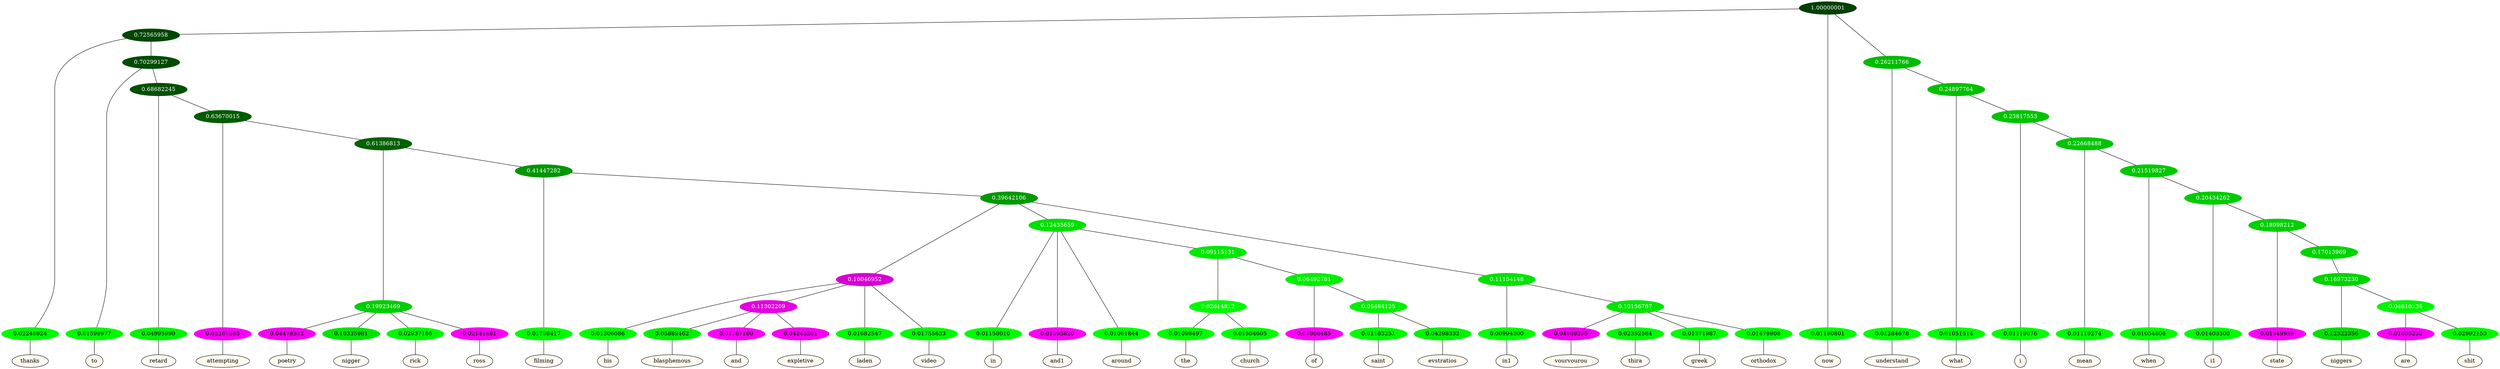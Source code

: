 graph {
	node [format=png height=0.15 nodesep=0.001 ordering=out overlap=prism overlap_scaling=0.01 ranksep=0.001 ratio=0.2 style=filled width=0.15]
	{
		rank=same
		a_w_4 [label=thanks color=black fillcolor=floralwhite style="filled,solid"]
		a_w_8 [label=to color=black fillcolor=floralwhite style="filled,solid"]
		a_w_12 [label=retard color=black fillcolor=floralwhite style="filled,solid"]
		a_w_16 [label=attempting color=black fillcolor=floralwhite style="filled,solid"]
		a_w_24 [label=poetry color=black fillcolor=floralwhite style="filled,solid"]
		a_w_25 [label=nigger color=black fillcolor=floralwhite style="filled,solid"]
		a_w_26 [label=rick color=black fillcolor=floralwhite style="filled,solid"]
		a_w_27 [label=ross color=black fillcolor=floralwhite style="filled,solid"]
		a_w_28 [label=filming color=black fillcolor=floralwhite style="filled,solid"]
		a_w_37 [label=his color=black fillcolor=floralwhite style="filled,solid"]
		a_w_48 [label=blasphemous color=black fillcolor=floralwhite style="filled,solid"]
		a_w_49 [label=and color=black fillcolor=floralwhite style="filled,solid"]
		a_w_50 [label=expletive color=black fillcolor=floralwhite style="filled,solid"]
		a_w_39 [label=laden color=black fillcolor=floralwhite style="filled,solid"]
		a_w_40 [label=video color=black fillcolor=floralwhite style="filled,solid"]
		a_w_41 [label=in color=black fillcolor=floralwhite style="filled,solid"]
		a_w_42 [label=and1 color=black fillcolor=floralwhite style="filled,solid"]
		a_w_43 [label=around color=black fillcolor=floralwhite style="filled,solid"]
		a_w_59 [label=the color=black fillcolor=floralwhite style="filled,solid"]
		a_w_60 [label=church color=black fillcolor=floralwhite style="filled,solid"]
		a_w_61 [label=of color=black fillcolor=floralwhite style="filled,solid"]
		a_w_65 [label=saint color=black fillcolor=floralwhite style="filled,solid"]
		a_w_66 [label=evstratios color=black fillcolor=floralwhite style="filled,solid"]
		a_w_45 [label=in1 color=black fillcolor=floralwhite style="filled,solid"]
		a_w_53 [label=vourvourou color=black fillcolor=floralwhite style="filled,solid"]
		a_w_54 [label=thira color=black fillcolor=floralwhite style="filled,solid"]
		a_w_55 [label=greek color=black fillcolor=floralwhite style="filled,solid"]
		a_w_56 [label=orthodox color=black fillcolor=floralwhite style="filled,solid"]
		a_w_2 [label=now color=black fillcolor=floralwhite style="filled,solid"]
		a_w_6 [label=understand color=black fillcolor=floralwhite style="filled,solid"]
		a_w_10 [label=what color=black fillcolor=floralwhite style="filled,solid"]
		a_w_14 [label=i color=black fillcolor=floralwhite style="filled,solid"]
		a_w_18 [label=mean color=black fillcolor=floralwhite style="filled,solid"]
		a_w_22 [label=when color=black fillcolor=floralwhite style="filled,solid"]
		a_w_30 [label=i1 color=black fillcolor=floralwhite style="filled,solid"]
		a_w_35 [label=state color=black fillcolor=floralwhite style="filled,solid"]
		a_w_57 [label=niggers color=black fillcolor=floralwhite style="filled,solid"]
		a_w_63 [label=are color=black fillcolor=floralwhite style="filled,solid"]
		a_w_64 [label=shit color=black fillcolor=floralwhite style="filled,solid"]
	}
	a_n_4 -- a_w_4
	a_n_8 -- a_w_8
	a_n_12 -- a_w_12
	a_n_16 -- a_w_16
	a_n_24 -- a_w_24
	a_n_25 -- a_w_25
	a_n_26 -- a_w_26
	a_n_27 -- a_w_27
	a_n_28 -- a_w_28
	a_n_37 -- a_w_37
	a_n_48 -- a_w_48
	a_n_49 -- a_w_49
	a_n_50 -- a_w_50
	a_n_39 -- a_w_39
	a_n_40 -- a_w_40
	a_n_41 -- a_w_41
	a_n_42 -- a_w_42
	a_n_43 -- a_w_43
	a_n_59 -- a_w_59
	a_n_60 -- a_w_60
	a_n_61 -- a_w_61
	a_n_65 -- a_w_65
	a_n_66 -- a_w_66
	a_n_45 -- a_w_45
	a_n_53 -- a_w_53
	a_n_54 -- a_w_54
	a_n_55 -- a_w_55
	a_n_56 -- a_w_56
	a_n_2 -- a_w_2
	a_n_6 -- a_w_6
	a_n_10 -- a_w_10
	a_n_14 -- a_w_14
	a_n_18 -- a_w_18
	a_n_22 -- a_w_22
	a_n_30 -- a_w_30
	a_n_35 -- a_w_35
	a_n_57 -- a_w_57
	a_n_63 -- a_w_63
	a_n_64 -- a_w_64
	{
		rank=same
		a_n_4 [label=0.02246924 color="0.334 1.000 0.978" fontcolor=black]
		a_n_8 [label=0.01599977 color="0.334 1.000 0.984" fontcolor=black]
		a_n_12 [label=0.04995999 color="0.334 1.000 0.950" fontcolor=black]
		a_n_16 [label=0.02267283 color="0.835 1.000 0.977" fontcolor=black]
		a_n_24 [label=0.04478332 color="0.835 1.000 0.955" fontcolor=black]
		a_n_25 [label=0.10335981 color="0.334 1.000 0.897" fontcolor=black]
		a_n_26 [label=0.02937156 color="0.334 1.000 0.971" fontcolor=black]
		a_n_27 [label=0.02141481 color="0.835 1.000 0.979" fontcolor=black]
		a_n_28 [label=0.01799417 color="0.334 1.000 0.982" fontcolor=black]
		a_n_37 [label=0.01306086 color="0.334 1.000 0.987" fontcolor=black]
		a_n_48 [label=0.05889462 color="0.334 1.000 0.941" fontcolor=black]
		a_n_49 [label=0.01167100 color="0.835 1.000 0.988" fontcolor=black]
		a_n_50 [label=0.04243301 color="0.835 1.000 0.958" fontcolor=black]
		a_n_39 [label=0.01682547 color="0.334 1.000 0.983" fontcolor=black]
		a_n_40 [label=0.01755633 color="0.334 1.000 0.982" fontcolor=black]
		a_n_41 [label=0.01158010 color="0.334 1.000 0.988" fontcolor=black]
		a_n_42 [label=0.01093820 color="0.835 1.000 0.989" fontcolor=black]
		a_n_43 [label=0.01061844 color="0.334 1.000 0.989" fontcolor=black]
		a_n_59 [label=0.01098497 color="0.334 1.000 0.989" fontcolor=black]
		a_n_60 [label=0.01504605 color="0.334 1.000 0.985" fontcolor=black]
		a_n_61 [label=0.01006485 color="0.835 1.000 0.990" fontcolor=black]
		a_n_65 [label=0.01183251 color="0.334 1.000 0.988" fontcolor=black]
		a_n_66 [label=0.04298332 color="0.334 1.000 0.957" fontcolor=black]
		a_n_45 [label=0.00994300 color="0.334 1.000 0.990" fontcolor=black]
		a_n_53 [label=0.04949395 color="0.835 1.000 0.951" fontcolor=black]
		a_n_54 [label=0.02352584 color="0.334 1.000 0.976" fontcolor=black]
		a_n_55 [label=0.01371987 color="0.334 1.000 0.986" fontcolor=black]
		a_n_56 [label=0.01479908 color="0.334 1.000 0.985" fontcolor=black]
		a_n_2 [label=0.01190801 color="0.334 1.000 0.988" fontcolor=black]
		a_n_6 [label=0.01284678 color="0.334 1.000 0.987" fontcolor=black]
		a_n_10 [label=0.01051514 color="0.334 1.000 0.989" fontcolor=black]
		a_n_14 [label=0.01119076 color="0.334 1.000 0.989" fontcolor=black]
		a_n_18 [label=0.01119274 color="0.334 1.000 0.989" fontcolor=black]
		a_n_22 [label=0.01054806 color="0.334 1.000 0.989" fontcolor=black]
		a_n_30 [label=0.01403300 color="0.334 1.000 0.986" fontcolor=black]
		a_n_35 [label=0.01949939 color="0.835 1.000 0.981" fontcolor=black]
		a_n_57 [label=0.12322356 color="0.334 1.000 0.877" fontcolor=black]
		a_n_63 [label=0.01605232 color="0.835 1.000 0.984" fontcolor=black]
		a_n_64 [label=0.02992153 color="0.334 1.000 0.970" fontcolor=black]
	}
	a_n_0 [label=1.00000001 color="0.334 1.000 0.250" fontcolor=grey99]
	a_n_1 [label=0.72565958 color="0.334 1.000 0.274" fontcolor=grey99]
	a_n_0 -- a_n_1
	a_n_0 -- a_n_2
	a_n_3 [label=0.26211766 color="0.334 1.000 0.738" fontcolor=grey99]
	a_n_0 -- a_n_3
	a_n_1 -- a_n_4
	a_n_5 [label=0.70299127 color="0.334 1.000 0.297" fontcolor=grey99]
	a_n_1 -- a_n_5
	a_n_3 -- a_n_6
	a_n_7 [label=0.24897764 color="0.334 1.000 0.751" fontcolor=grey99]
	a_n_3 -- a_n_7
	a_n_5 -- a_n_8
	a_n_9 [label=0.68682245 color="0.334 1.000 0.313" fontcolor=grey99]
	a_n_5 -- a_n_9
	a_n_7 -- a_n_10
	a_n_11 [label=0.23817553 color="0.334 1.000 0.762" fontcolor=grey99]
	a_n_7 -- a_n_11
	a_n_9 -- a_n_12
	a_n_13 [label=0.63670015 color="0.334 1.000 0.363" fontcolor=grey99]
	a_n_9 -- a_n_13
	a_n_11 -- a_n_14
	a_n_15 [label=0.22668488 color="0.334 1.000 0.773" fontcolor=grey99]
	a_n_11 -- a_n_15
	a_n_13 -- a_n_16
	a_n_17 [label=0.61386813 color="0.334 1.000 0.386" fontcolor=grey99]
	a_n_13 -- a_n_17
	a_n_15 -- a_n_18
	a_n_19 [label=0.21519827 color="0.334 1.000 0.785" fontcolor=grey99]
	a_n_15 -- a_n_19
	a_n_20 [label=0.19923469 color="0.334 1.000 0.801" fontcolor=grey99]
	a_n_17 -- a_n_20
	a_n_21 [label=0.41447282 color="0.334 1.000 0.586" fontcolor=grey99]
	a_n_17 -- a_n_21
	a_n_19 -- a_n_22
	a_n_23 [label=0.20434262 color="0.334 1.000 0.796" fontcolor=grey99]
	a_n_19 -- a_n_23
	a_n_20 -- a_n_24
	a_n_20 -- a_n_25
	a_n_20 -- a_n_26
	a_n_20 -- a_n_27
	a_n_21 -- a_n_28
	a_n_29 [label=0.39642106 color="0.334 1.000 0.604" fontcolor=grey99]
	a_n_21 -- a_n_29
	a_n_23 -- a_n_30
	a_n_31 [label=0.18998212 color="0.334 1.000 0.810" fontcolor=grey99]
	a_n_23 -- a_n_31
	a_n_32 [label=0.16046952 color="0.835 1.000 0.840" fontcolor=grey99]
	a_n_29 -- a_n_32
	a_n_33 [label=0.12435659 color="0.334 1.000 0.876" fontcolor=grey99]
	a_n_29 -- a_n_33
	a_n_34 [label=0.11154148 color="0.334 1.000 0.888" fontcolor=grey99]
	a_n_29 -- a_n_34
	a_n_31 -- a_n_35
	a_n_36 [label=0.17013969 color="0.334 1.000 0.830" fontcolor=grey99]
	a_n_31 -- a_n_36
	a_n_32 -- a_n_37
	a_n_38 [label=0.11302209 color="0.835 1.000 0.887" fontcolor=grey99]
	a_n_32 -- a_n_38
	a_n_32 -- a_n_39
	a_n_32 -- a_n_40
	a_n_33 -- a_n_41
	a_n_33 -- a_n_42
	a_n_33 -- a_n_43
	a_n_44 [label=0.09115131 color="0.334 1.000 0.909" fontcolor=grey99]
	a_n_33 -- a_n_44
	a_n_34 -- a_n_45
	a_n_46 [label=0.10156767 color="0.334 1.000 0.898" fontcolor=grey99]
	a_n_34 -- a_n_46
	a_n_47 [label=0.16973230 color="0.334 1.000 0.830" fontcolor=grey99]
	a_n_36 -- a_n_47
	a_n_38 -- a_n_48
	a_n_38 -- a_n_49
	a_n_38 -- a_n_50
	a_n_51 [label=0.02614812 color="0.334 1.000 0.974" fontcolor=grey99]
	a_n_44 -- a_n_51
	a_n_52 [label=0.06492781 color="0.334 1.000 0.935" fontcolor=grey99]
	a_n_44 -- a_n_52
	a_n_46 -- a_n_53
	a_n_46 -- a_n_54
	a_n_46 -- a_n_55
	a_n_46 -- a_n_56
	a_n_47 -- a_n_57
	a_n_58 [label=0.04610136 color="0.334 1.000 0.954" fontcolor=grey99]
	a_n_47 -- a_n_58
	a_n_51 -- a_n_59
	a_n_51 -- a_n_60
	a_n_52 -- a_n_61
	a_n_62 [label=0.05484125 color="0.334 1.000 0.945" fontcolor=grey99]
	a_n_52 -- a_n_62
	a_n_58 -- a_n_63
	a_n_58 -- a_n_64
	a_n_62 -- a_n_65
	a_n_62 -- a_n_66
}
